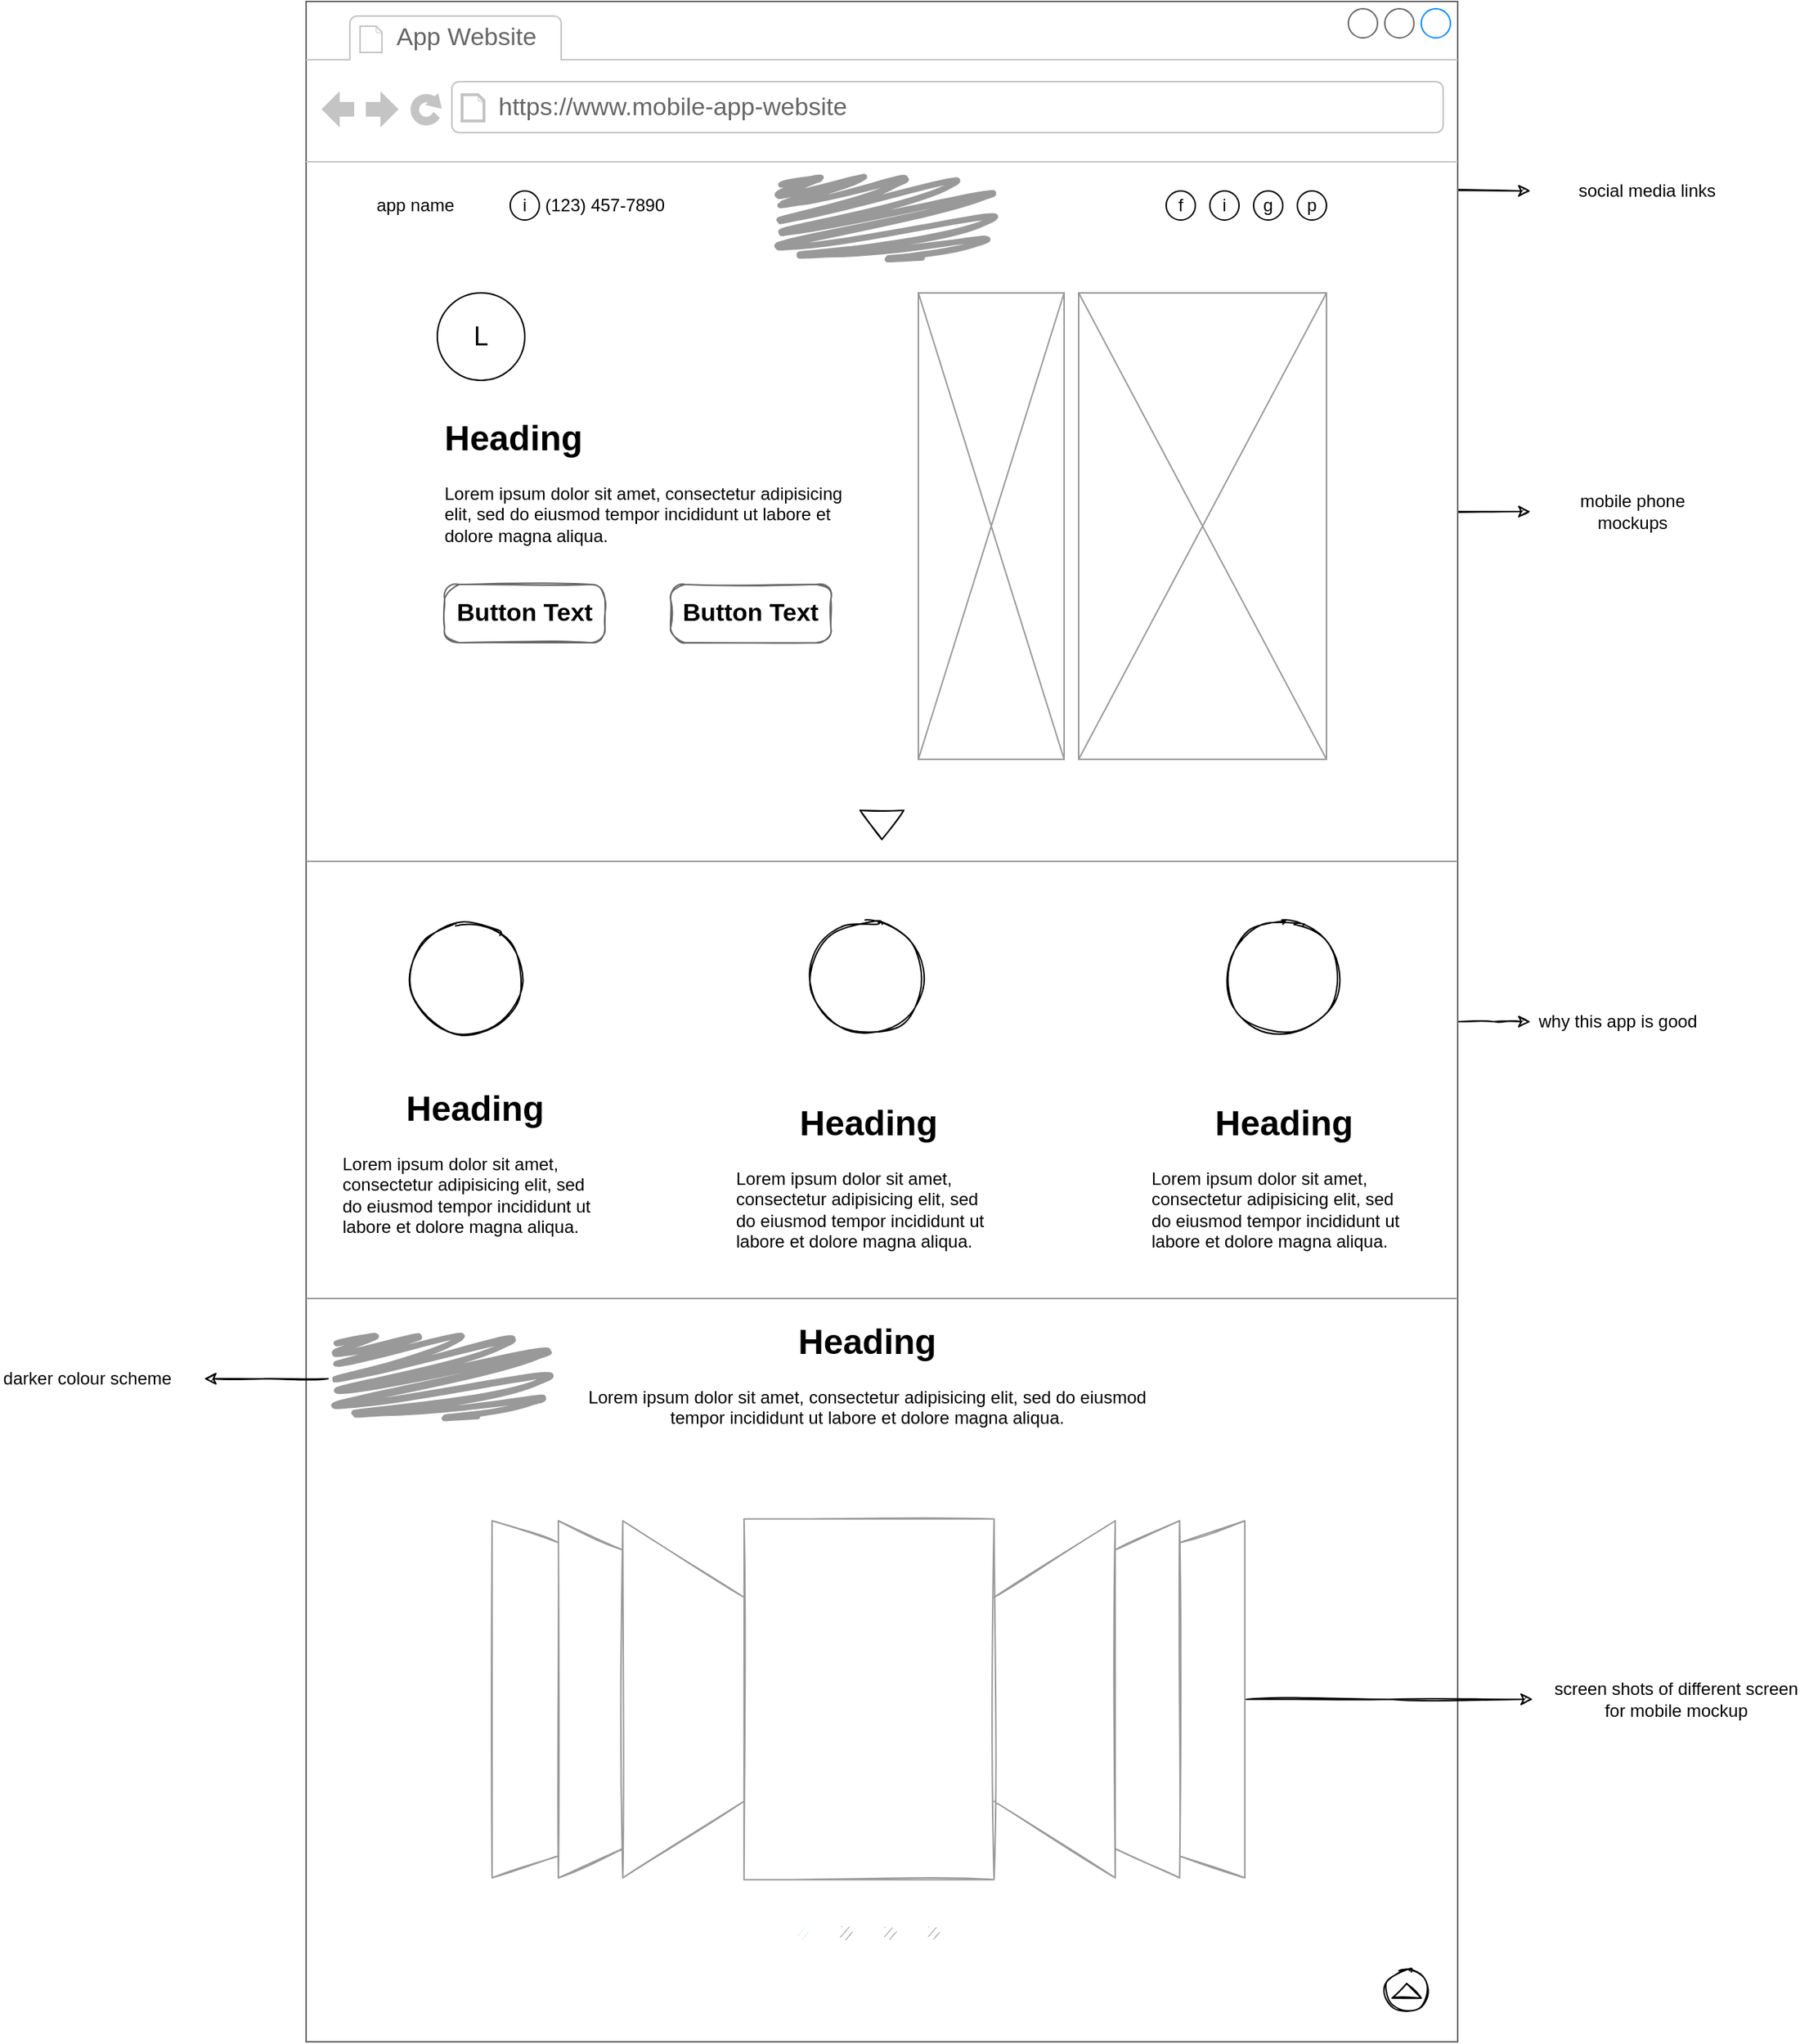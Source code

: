 <mxfile version="14.6.3" type="github">
  <diagram id="2oAOjW0IkgDWgNlKLEwU" name="mobile-app-landing page">
    <mxGraphModel dx="2071" dy="692" grid="1" gridSize="10" guides="1" tooltips="1" connect="1" arrows="1" fold="1" page="1" pageScale="1" pageWidth="850" pageHeight="1400" math="0" shadow="0">
      <root>
        <mxCell id="0" />
        <mxCell id="1" parent="0" />
        <mxCell id="FI9FSAnp2MX3LIdGFpVo-60" style="edgeStyle=orthogonalEdgeStyle;rounded=0;sketch=1;jumpSize=6;orthogonalLoop=1;jettySize=auto;html=1;fontColor=none;strokeColor=#000000;" edge="1" parent="1">
          <mxGeometry relative="1" as="geometry">
            <mxPoint x="880" y="180" as="targetPoint" />
            <mxPoint x="740" y="180" as="sourcePoint" />
          </mxGeometry>
        </mxCell>
        <mxCell id="FI9FSAnp2MX3LIdGFpVo-61" value="social media links" style="text;html=1;strokeColor=none;fillColor=none;align=center;verticalAlign=middle;whiteSpace=wrap;rounded=0;shadow=0;sketch=1;fontColor=none;" vertex="1" parent="1">
          <mxGeometry x="900" y="170" width="120" height="20" as="geometry" />
        </mxCell>
        <mxCell id="FI9FSAnp2MX3LIdGFpVo-62" style="edgeStyle=orthogonalEdgeStyle;rounded=0;sketch=1;jumpSize=6;orthogonalLoop=1;jettySize=auto;html=1;fontColor=none;strokeColor=#000000;" edge="1" parent="1">
          <mxGeometry relative="1" as="geometry">
            <mxPoint x="880" y="400" as="targetPoint" />
            <mxPoint x="730" y="400" as="sourcePoint" />
          </mxGeometry>
        </mxCell>
        <mxCell id="FI9FSAnp2MX3LIdGFpVo-63" value="mobile phone mockups" style="text;html=1;strokeColor=none;fillColor=none;align=center;verticalAlign=middle;whiteSpace=wrap;rounded=0;shadow=0;sketch=1;fontColor=none;" vertex="1" parent="1">
          <mxGeometry x="890" y="390" width="120" height="20" as="geometry" />
        </mxCell>
        <mxCell id="FI9FSAnp2MX3LIdGFpVo-124" style="edgeStyle=orthogonalEdgeStyle;rounded=0;sketch=1;jumpSize=6;orthogonalLoop=1;jettySize=auto;html=1;fontColor=none;strokeColor=#000000;" edge="1" parent="1" source="FI9FSAnp2MX3LIdGFpVo-65">
          <mxGeometry relative="1" as="geometry">
            <mxPoint x="880" y="750" as="targetPoint" />
          </mxGeometry>
        </mxCell>
        <mxCell id="FI9FSAnp2MX3LIdGFpVo-65" value="" style="strokeWidth=1;shadow=0;dashed=0;align=center;html=1;shape=mxgraph.mockup.containers.browserWindow;rSize=0;strokeColor=#666666;strokeColor2=#008cff;strokeColor3=#c4c4c4;mainText=,;recursiveResize=0;container=0;" vertex="1" parent="1">
          <mxGeometry x="40" y="50" width="790" height="1400" as="geometry" />
        </mxCell>
        <mxCell id="FI9FSAnp2MX3LIdGFpVo-66" value="App Website" style="strokeWidth=1;shadow=0;dashed=0;align=center;html=1;shape=mxgraph.mockup.containers.anchor;fontSize=17;fontColor=#666666;align=left;" vertex="1" parent="1">
          <mxGeometry x="100" y="62" width="110" height="26" as="geometry" />
        </mxCell>
        <mxCell id="FI9FSAnp2MX3LIdGFpVo-67" value="https://www.mobile-app-website" style="strokeWidth=1;shadow=0;dashed=0;align=center;html=1;shape=mxgraph.mockup.containers.anchor;rSize=0;fontSize=17;fontColor=#666666;align=left;" vertex="1" parent="1">
          <mxGeometry x="170" y="110" width="250" height="26" as="geometry" />
        </mxCell>
        <mxCell id="FI9FSAnp2MX3LIdGFpVo-68" value="app name" style="text;html=1;strokeColor=none;fillColor=none;align=center;verticalAlign=middle;whiteSpace=wrap;rounded=0;" vertex="1" parent="1">
          <mxGeometry x="70" y="180" width="90" height="20" as="geometry" />
        </mxCell>
        <mxCell id="FI9FSAnp2MX3LIdGFpVo-69" value="(123) 457-7890" style="text;html=1;strokeColor=none;fillColor=none;align=center;verticalAlign=middle;whiteSpace=wrap;rounded=0;" vertex="1" parent="1">
          <mxGeometry x="200" y="180" width="90" height="20" as="geometry" />
        </mxCell>
        <mxCell id="FI9FSAnp2MX3LIdGFpVo-70" value="" style="ellipse;whiteSpace=wrap;html=1;aspect=fixed;" vertex="1" parent="1">
          <mxGeometry x="180" y="180" width="20" height="20" as="geometry" />
        </mxCell>
        <mxCell id="FI9FSAnp2MX3LIdGFpVo-71" value="i" style="text;html=1;strokeColor=none;fillColor=none;align=center;verticalAlign=middle;whiteSpace=wrap;rounded=0;" vertex="1" parent="1">
          <mxGeometry x="170" y="180" width="40" height="20" as="geometry" />
        </mxCell>
        <mxCell id="FI9FSAnp2MX3LIdGFpVo-82" value="" style="verticalLabelPosition=bottom;shadow=0;dashed=0;align=center;html=1;verticalAlign=top;strokeWidth=1;shape=mxgraph.mockup.markup.line;strokeColor=#999999;" vertex="1" parent="1">
          <mxGeometry x="40" y="630" width="790" height="20" as="geometry" />
        </mxCell>
        <mxCell id="FI9FSAnp2MX3LIdGFpVo-83" value="" style="ellipse;whiteSpace=wrap;html=1;aspect=fixed;" vertex="1" parent="1">
          <mxGeometry x="130" y="250" width="60" height="60" as="geometry" />
        </mxCell>
        <mxCell id="FI9FSAnp2MX3LIdGFpVo-84" value="&lt;font style=&quot;font-size: 18px&quot;&gt;L&lt;/font&gt;" style="text;html=1;strokeColor=none;fillColor=none;align=center;verticalAlign=middle;whiteSpace=wrap;rounded=0;" vertex="1" parent="1">
          <mxGeometry x="130" y="260" width="60" height="40" as="geometry" />
        </mxCell>
        <mxCell id="FI9FSAnp2MX3LIdGFpVo-85" value="&lt;h1&gt;Heading&lt;/h1&gt;&lt;p&gt;Lorem ipsum dolor sit amet, consectetur adipisicing elit, sed do eiusmod tempor incididunt ut labore et dolore magna aliqua.&lt;/p&gt;" style="text;html=1;strokeColor=none;fillColor=none;spacing=5;spacingTop=-20;whiteSpace=wrap;overflow=hidden;rounded=0;" vertex="1" parent="1">
          <mxGeometry x="130" y="330" width="290" height="120" as="geometry" />
        </mxCell>
        <mxCell id="FI9FSAnp2MX3LIdGFpVo-86" value="&lt;font color=&quot;#000000&quot;&gt;Button Text&lt;/font&gt;" style="strokeWidth=1;shadow=0;dashed=0;align=center;html=1;shape=mxgraph.mockup.buttons.button;strokeColor=#666666;mainText=;buttonStyle=round;fontSize=17;fontStyle=1;whiteSpace=wrap;fontColor=#FFFFFF;fillColor=none;sketch=1;" vertex="1" parent="1">
          <mxGeometry x="135" y="450" width="110" height="40" as="geometry" />
        </mxCell>
        <mxCell id="FI9FSAnp2MX3LIdGFpVo-87" value="&lt;font color=&quot;#000000&quot;&gt;Button Text&lt;/font&gt;" style="strokeWidth=1;shadow=0;dashed=0;align=center;html=1;shape=mxgraph.mockup.buttons.button;strokeColor=#666666;fontColor=#ffffff;mainText=;buttonStyle=round;fontSize=17;fontStyle=1;whiteSpace=wrap;fillColor=none;sketch=1;" vertex="1" parent="1">
          <mxGeometry x="290" y="450" width="110" height="40" as="geometry" />
        </mxCell>
        <mxCell id="FI9FSAnp2MX3LIdGFpVo-88" value="" style="triangle;whiteSpace=wrap;html=1;fontColor=none;fillColor=none;rotation=90;sketch=1;rounded=0;shadow=0;" vertex="1" parent="1">
          <mxGeometry x="425" y="600" width="20" height="30" as="geometry" />
        </mxCell>
        <mxCell id="FI9FSAnp2MX3LIdGFpVo-89" value="" style="shape=mxgraph.mockup.markup.scratchOut;shadow=0;dashed=0;html=1;strokeColor=#999999;strokeWidth=4;rounded=0;sketch=1;fontColor=none;fillColor=none;" vertex="1" parent="1">
          <mxGeometry x="360" y="170" width="155" height="60" as="geometry" />
        </mxCell>
        <mxCell id="FI9FSAnp2MX3LIdGFpVo-95" value="" style="ellipse;whiteSpace=wrap;html=1;aspect=fixed;rounded=0;shadow=0;sketch=1;fontColor=none;fillColor=none;" vertex="1" parent="1">
          <mxGeometry x="110" y="680" width="80" height="80" as="geometry" />
        </mxCell>
        <mxCell id="FI9FSAnp2MX3LIdGFpVo-96" value="" style="ellipse;whiteSpace=wrap;html=1;aspect=fixed;rounded=0;shadow=0;sketch=1;fontColor=none;fillColor=none;" vertex="1" parent="1">
          <mxGeometry x="670" y="680" width="80" height="80" as="geometry" />
        </mxCell>
        <mxCell id="FI9FSAnp2MX3LIdGFpVo-97" value="" style="ellipse;whiteSpace=wrap;html=1;aspect=fixed;rounded=0;shadow=0;sketch=1;fontColor=none;fillColor=none;" vertex="1" parent="1">
          <mxGeometry x="385" y="680" width="80" height="80" as="geometry" />
        </mxCell>
        <mxCell id="FI9FSAnp2MX3LIdGFpVo-98" value="&lt;h1 style=&quot;text-align: center&quot;&gt;Heading&lt;/h1&gt;&lt;p&gt;Lorem ipsum dolor sit amet, consectetur adipisicing elit, sed do eiusmod tempor incididunt ut labore et dolore magna aliqua.&lt;/p&gt;" style="text;html=1;strokeColor=none;fillColor=none;spacing=5;spacingTop=-20;whiteSpace=wrap;overflow=hidden;rounded=0;shadow=0;sketch=1;fontColor=none;" vertex="1" parent="1">
          <mxGeometry x="60" y="790" width="190" height="120" as="geometry" />
        </mxCell>
        <mxCell id="FI9FSAnp2MX3LIdGFpVo-99" value="&lt;h1 style=&quot;text-align: center&quot;&gt;Heading&lt;/h1&gt;&lt;p&gt;Lorem ipsum dolor sit amet, consectetur adipisicing elit, sed do eiusmod tempor incididunt ut labore et dolore magna aliqua.&lt;/p&gt;" style="text;html=1;strokeColor=none;fillColor=none;spacing=5;spacingTop=-20;whiteSpace=wrap;overflow=hidden;rounded=0;shadow=0;sketch=1;fontColor=none;" vertex="1" parent="1">
          <mxGeometry x="615" y="800" width="190" height="120" as="geometry" />
        </mxCell>
        <mxCell id="FI9FSAnp2MX3LIdGFpVo-100" value="&lt;h1 style=&quot;text-align: center&quot;&gt;Heading&lt;/h1&gt;&lt;p&gt;Lorem ipsum dolor sit amet, consectetur adipisicing elit, sed do eiusmod tempor incididunt ut labore et dolore magna aliqua.&lt;/p&gt;" style="text;html=1;strokeColor=none;fillColor=none;spacing=5;spacingTop=-20;whiteSpace=wrap;overflow=hidden;rounded=0;shadow=0;sketch=1;fontColor=none;" vertex="1" parent="1">
          <mxGeometry x="330" y="800" width="190" height="120" as="geometry" />
        </mxCell>
        <mxCell id="FI9FSAnp2MX3LIdGFpVo-101" value="" style="verticalLabelPosition=bottom;shadow=0;dashed=0;align=center;html=1;verticalAlign=top;strokeWidth=1;shape=mxgraph.mockup.markup.line;strokeColor=#999999;" vertex="1" parent="1">
          <mxGeometry x="40" y="930" width="790" height="20" as="geometry" />
        </mxCell>
        <mxCell id="FI9FSAnp2MX3LIdGFpVo-109" value="" style="group" vertex="1" connectable="0" parent="1">
          <mxGeometry x="780" y="1400" width="30" height="30" as="geometry" />
        </mxCell>
        <mxCell id="FI9FSAnp2MX3LIdGFpVo-102" value="" style="ellipse;whiteSpace=wrap;html=1;aspect=fixed;rounded=0;shadow=0;sketch=1;fontColor=none;fillColor=none;" vertex="1" parent="FI9FSAnp2MX3LIdGFpVo-109">
          <mxGeometry width="30" height="30" as="geometry" />
        </mxCell>
        <mxCell id="FI9FSAnp2MX3LIdGFpVo-103" value="" style="triangle;whiteSpace=wrap;html=1;rounded=0;shadow=0;sketch=1;fontColor=none;fillColor=none;rotation=-90;" vertex="1" parent="FI9FSAnp2MX3LIdGFpVo-109">
          <mxGeometry x="10" y="5" width="10" height="20" as="geometry" />
        </mxCell>
        <mxCell id="FI9FSAnp2MX3LIdGFpVo-112" value="" style="group" vertex="1" connectable="0" parent="1">
          <mxGeometry x="460" y="250" width="280" height="320" as="geometry" />
        </mxCell>
        <mxCell id="FI9FSAnp2MX3LIdGFpVo-72" value="" style="verticalLabelPosition=bottom;shadow=0;dashed=0;align=center;html=1;verticalAlign=top;strokeWidth=1;shape=mxgraph.mockup.graphics.simpleIcon;strokeColor=#999999;" vertex="1" parent="FI9FSAnp2MX3LIdGFpVo-112">
          <mxGeometry x="110" width="170" height="320" as="geometry" />
        </mxCell>
        <mxCell id="FI9FSAnp2MX3LIdGFpVo-73" value="" style="verticalLabelPosition=bottom;shadow=0;dashed=0;align=center;html=1;verticalAlign=top;strokeWidth=1;shape=mxgraph.mockup.graphics.simpleIcon;strokeColor=#999999;" vertex="1" parent="FI9FSAnp2MX3LIdGFpVo-112">
          <mxGeometry width="100" height="320" as="geometry" />
        </mxCell>
        <mxCell id="FI9FSAnp2MX3LIdGFpVo-113" value="" style="group" vertex="1" connectable="0" parent="1">
          <mxGeometry x="630" y="180" width="120" height="30" as="geometry" />
        </mxCell>
        <mxCell id="FI9FSAnp2MX3LIdGFpVo-74" value="" style="ellipse;whiteSpace=wrap;html=1;aspect=fixed;" vertex="1" parent="FI9FSAnp2MX3LIdGFpVo-113">
          <mxGeometry width="20" height="20" as="geometry" />
        </mxCell>
        <mxCell id="FI9FSAnp2MX3LIdGFpVo-75" value="" style="ellipse;whiteSpace=wrap;html=1;aspect=fixed;" vertex="1" parent="FI9FSAnp2MX3LIdGFpVo-113">
          <mxGeometry x="60" width="20" height="20" as="geometry" />
        </mxCell>
        <mxCell id="FI9FSAnp2MX3LIdGFpVo-76" value="" style="ellipse;whiteSpace=wrap;html=1;aspect=fixed;" vertex="1" parent="FI9FSAnp2MX3LIdGFpVo-113">
          <mxGeometry x="90" width="20" height="20" as="geometry" />
        </mxCell>
        <mxCell id="FI9FSAnp2MX3LIdGFpVo-77" value="" style="ellipse;whiteSpace=wrap;html=1;aspect=fixed;" vertex="1" parent="FI9FSAnp2MX3LIdGFpVo-113">
          <mxGeometry x="30" width="20" height="20" as="geometry" />
        </mxCell>
        <mxCell id="FI9FSAnp2MX3LIdGFpVo-81" value="i" style="text;html=1;strokeColor=none;fillColor=none;align=center;verticalAlign=middle;whiteSpace=wrap;rounded=0;" vertex="1" parent="FI9FSAnp2MX3LIdGFpVo-113">
          <mxGeometry x="20" width="40" height="20" as="geometry" />
        </mxCell>
        <mxCell id="FI9FSAnp2MX3LIdGFpVo-114" value="" style="group" vertex="1" connectable="0" parent="FI9FSAnp2MX3LIdGFpVo-113">
          <mxGeometry x="-10" width="130" height="20" as="geometry" />
        </mxCell>
        <mxCell id="FI9FSAnp2MX3LIdGFpVo-78" value="f" style="text;html=1;strokeColor=none;fillColor=none;align=center;verticalAlign=middle;whiteSpace=wrap;rounded=0;" vertex="1" parent="FI9FSAnp2MX3LIdGFpVo-114">
          <mxGeometry width="40" height="20" as="geometry" />
        </mxCell>
        <mxCell id="FI9FSAnp2MX3LIdGFpVo-80" value="g" style="text;html=1;strokeColor=none;fillColor=none;align=center;verticalAlign=middle;whiteSpace=wrap;rounded=0;" vertex="1" parent="FI9FSAnp2MX3LIdGFpVo-114">
          <mxGeometry x="60" width="40" height="20" as="geometry" />
        </mxCell>
        <mxCell id="FI9FSAnp2MX3LIdGFpVo-79" value="p" style="text;html=1;strokeColor=none;fillColor=none;align=center;verticalAlign=middle;whiteSpace=wrap;rounded=0;" vertex="1" parent="FI9FSAnp2MX3LIdGFpVo-114">
          <mxGeometry x="90" width="40" height="20" as="geometry" />
        </mxCell>
        <mxCell id="FI9FSAnp2MX3LIdGFpVo-115" value="&lt;h1&gt;Heading&lt;/h1&gt;&lt;p&gt;Lorem ipsum dolor sit amet, consectetur adipisicing elit, sed do eiusmod tempor incididunt ut labore et dolore magna aliqua.&lt;/p&gt;" style="text;html=1;strokeColor=none;fillColor=none;spacing=5;spacingTop=-20;whiteSpace=wrap;overflow=hidden;rounded=0;shadow=0;sketch=1;fontColor=none;align=center;" vertex="1" parent="1">
          <mxGeometry x="225" y="950" width="400" height="90" as="geometry" />
        </mxCell>
        <mxCell id="FI9FSAnp2MX3LIdGFpVo-122" style="edgeStyle=orthogonalEdgeStyle;rounded=0;sketch=1;jumpSize=6;orthogonalLoop=1;jettySize=auto;html=1;fontColor=none;strokeColor=#000000;" edge="1" parent="1" source="FI9FSAnp2MX3LIdGFpVo-116">
          <mxGeometry relative="1" as="geometry">
            <mxPoint x="881.6" y="1215" as="targetPoint" />
          </mxGeometry>
        </mxCell>
        <mxCell id="FI9FSAnp2MX3LIdGFpVo-116" value="" style="verticalLabelPosition=bottom;shadow=0;dashed=0;align=center;html=1;verticalAlign=top;strokeWidth=1;shape=mxgraph.mockup.navigation.coverFlow;strokeColor=#999999;rounded=0;sketch=1;fontColor=none;fillColor=none;" vertex="1" parent="1">
          <mxGeometry x="165" y="1090" width="520" height="250" as="geometry" />
        </mxCell>
        <mxCell id="FI9FSAnp2MX3LIdGFpVo-123" value="screen shots of different screen for mobile mockup" style="text;html=1;strokeColor=none;fillColor=none;align=center;verticalAlign=middle;whiteSpace=wrap;rounded=0;shadow=0;sketch=1;fontColor=none;" vertex="1" parent="1">
          <mxGeometry x="890" y="1205" width="180" height="20" as="geometry" />
        </mxCell>
        <mxCell id="FI9FSAnp2MX3LIdGFpVo-125" value="why this app is good" style="text;html=1;strokeColor=none;fillColor=none;align=center;verticalAlign=middle;whiteSpace=wrap;rounded=0;shadow=0;sketch=1;fontColor=none;" vertex="1" parent="1">
          <mxGeometry x="880" y="740" width="120" height="20" as="geometry" />
        </mxCell>
        <mxCell id="FI9FSAnp2MX3LIdGFpVo-127" style="edgeStyle=orthogonalEdgeStyle;rounded=0;sketch=1;jumpSize=6;orthogonalLoop=1;jettySize=auto;html=1;fontColor=none;strokeColor=#000000;" edge="1" parent="1" source="FI9FSAnp2MX3LIdGFpVo-126">
          <mxGeometry relative="1" as="geometry">
            <mxPoint x="-30" y="995" as="targetPoint" />
          </mxGeometry>
        </mxCell>
        <mxCell id="FI9FSAnp2MX3LIdGFpVo-126" value="" style="shape=mxgraph.mockup.markup.scratchOut;shadow=0;dashed=0;html=1;strokeColor=#999999;strokeWidth=4;rounded=0;sketch=1;fontColor=none;fillColor=none;" vertex="1" parent="1">
          <mxGeometry x="55" y="965" width="155" height="60" as="geometry" />
        </mxCell>
        <mxCell id="FI9FSAnp2MX3LIdGFpVo-128" value="darker colour scheme" style="text;html=1;strokeColor=none;fillColor=none;align=center;verticalAlign=middle;whiteSpace=wrap;rounded=0;shadow=0;sketch=1;fontColor=none;" vertex="1" parent="1">
          <mxGeometry x="-170" y="985" width="120" height="20" as="geometry" />
        </mxCell>
        <mxCell id="FI9FSAnp2MX3LIdGFpVo-130" value="" style="verticalLabelPosition=bottom;shadow=0;dashed=0;align=center;html=1;verticalAlign=top;strokeWidth=1;shape=mxgraph.mockup.navigation.pageControl;fillColor=#999999;strokeColor=#ddeeff;rounded=0;sketch=1;fontColor=none;" vertex="1" parent="1">
          <mxGeometry x="375" y="1360" width="100" height="30" as="geometry" />
        </mxCell>
      </root>
    </mxGraphModel>
  </diagram>
</mxfile>
